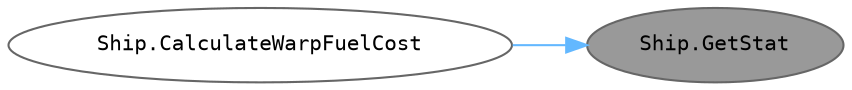 digraph "Ship.GetStat"
{
 // INTERACTIVE_SVG=YES
 // LATEX_PDF_SIZE
  bgcolor="transparent";
  edge [fontname=Helvetica,fontsize=10,labelfontname=Helvetica,labelfontsize=10];
  node [fontname=Helvetica,fontsize=10,fontname=Consolas fontsize=10 style=filled height=0.2 width=0.4 margin=0.1];
  rankdir="RL";
  Node1 [id="Node000001",label="Ship.GetStat",height=0.2,width=0.4,color="gray40", fillcolor="grey60", style="filled", fontcolor="black",tooltip="특정 스탯 값을 반환합니다."];
  Node1 -> Node2 [id="edge1_Node000001_Node000002",dir="back",color="steelblue1",style="solid",tooltip=" "];
  Node2 [id="Node000002",label="Ship.CalculateWarpFuelCost",height=0.2,width=0.4,color="grey40", fillcolor="white", style="filled",URL="$class_ship.html#aa3204e6f7fc9f1202bb6d27dc20023e2",tooltip="워프 시 필요한 연료 소모량을 계산합니다."];
}
